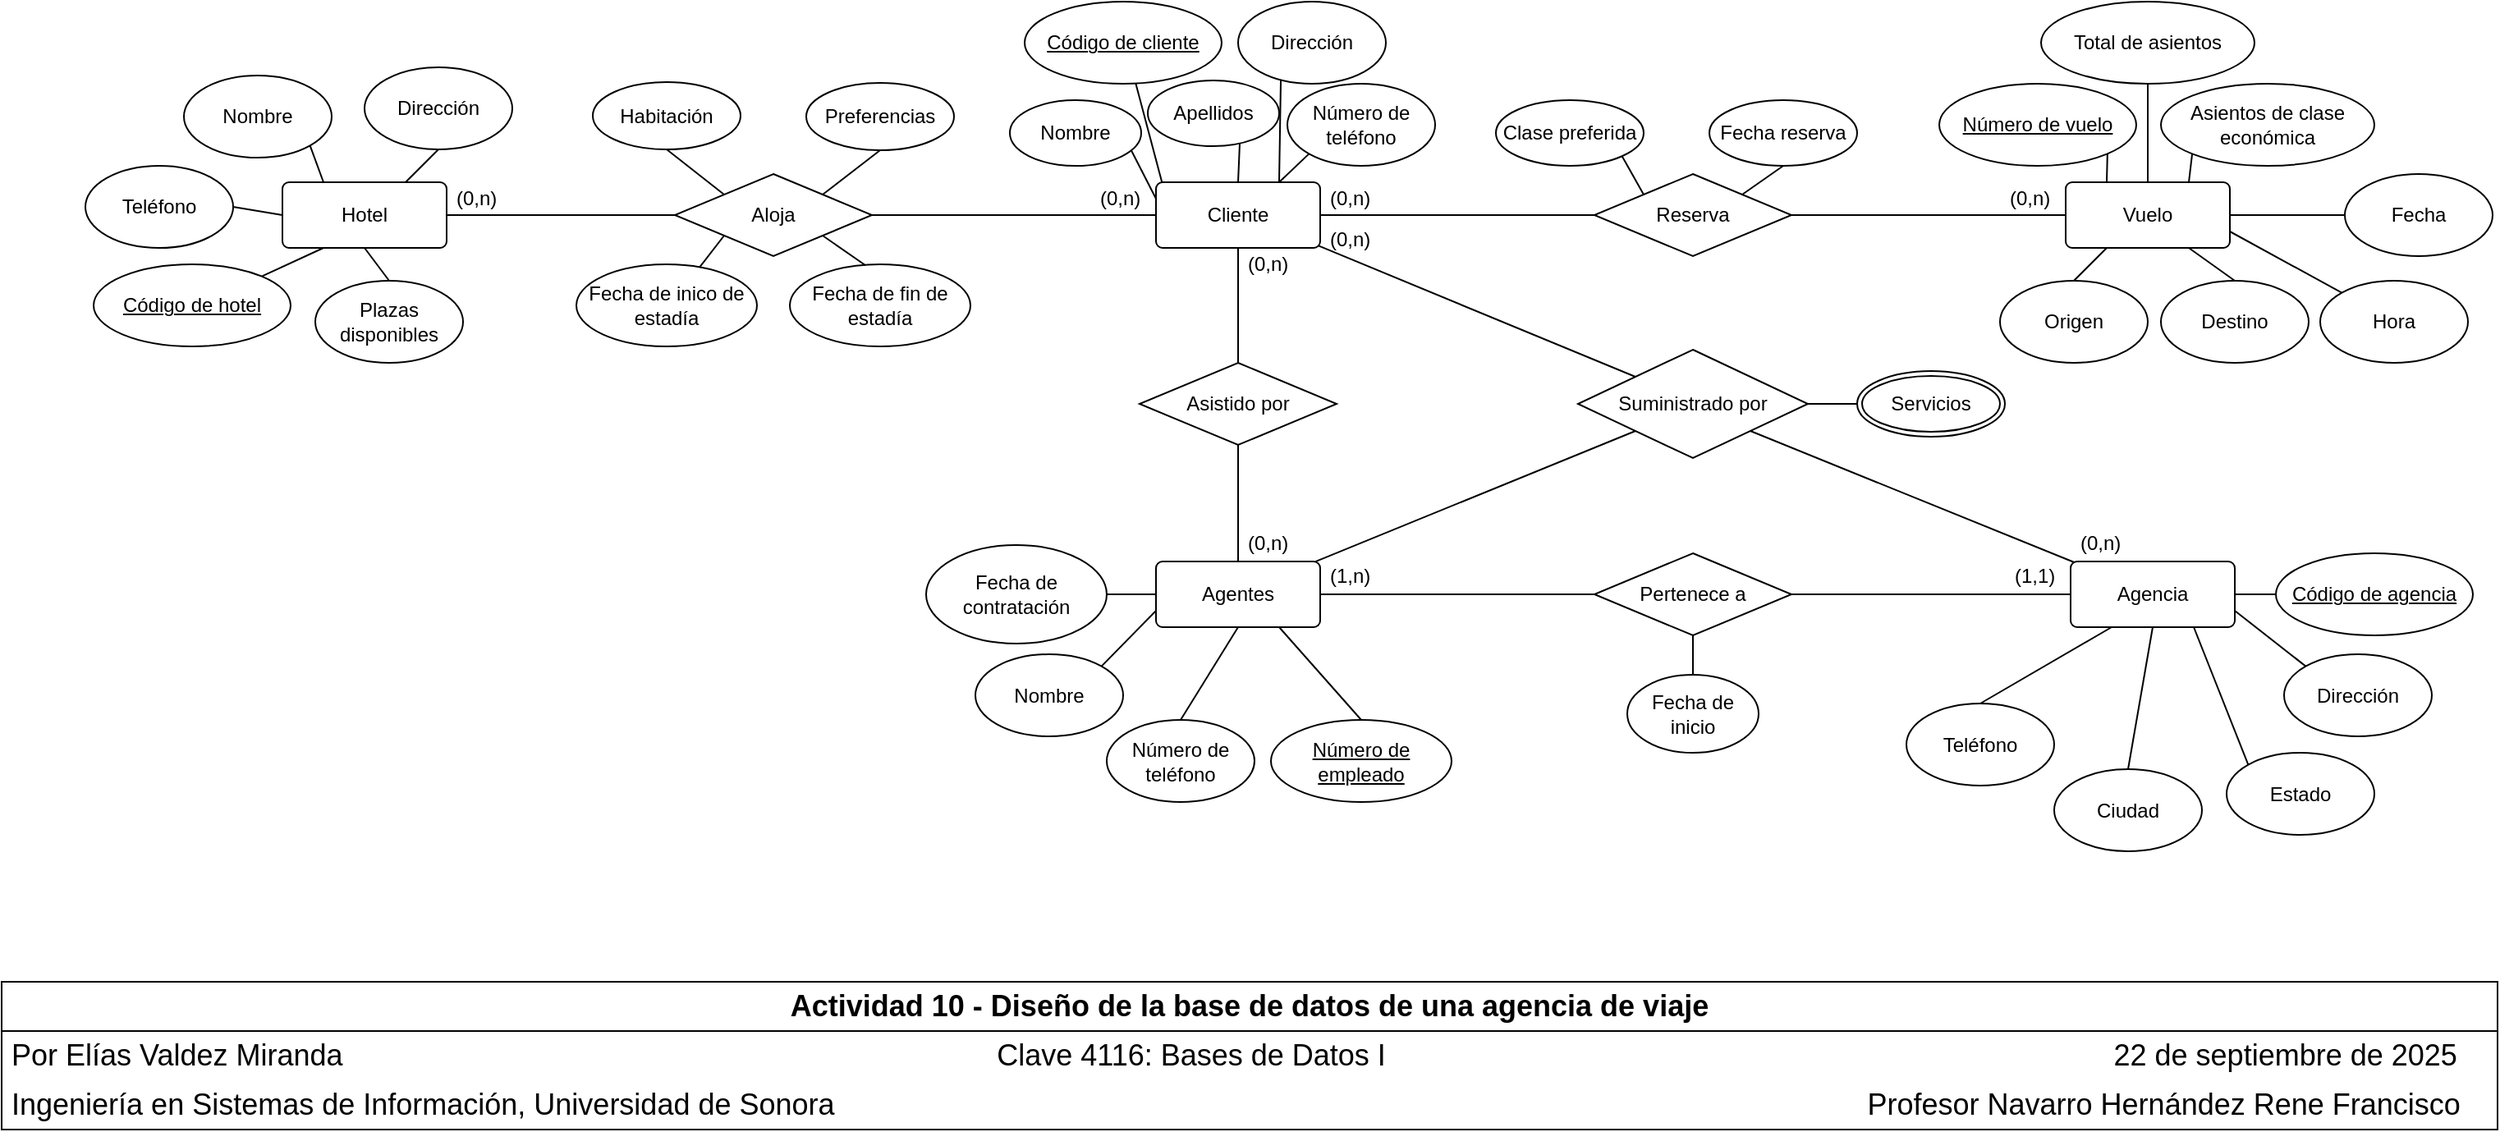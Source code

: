 <mxfile version="28.1.2">
  <diagram name="Página-1" id="q9wKB2y8I9tIrR55UYk9">
    <mxGraphModel dx="1737" dy="1283" grid="1" gridSize="10" guides="1" tooltips="1" connect="1" arrows="1" fold="1" page="1" pageScale="1" pageWidth="1520" pageHeight="827" math="0" shadow="0">
      <root>
        <mxCell id="0" />
        <mxCell id="1" parent="0" />
        <mxCell id="KSBKpyr5LSnVgIoycmXs-1" value="&lt;font style=&quot;font-size: 18px;&quot;&gt;&lt;b&gt;Actividad 10 - Diseño de la base de datos de una agencia de viaje&lt;/b&gt;&lt;/font&gt;" style="swimlane;fontStyle=0;childLayout=stackLayout;horizontal=1;startSize=30;horizontalStack=0;resizeParent=1;resizeParentMax=0;resizeLast=0;collapsible=1;marginBottom=0;whiteSpace=wrap;html=1;" parent="1" vertex="1">
          <mxGeometry y="737" width="1520" height="90" as="geometry" />
        </mxCell>
        <mxCell id="KSBKpyr5LSnVgIoycmXs-2" value="&lt;font style=&quot;font-size: 18px;&quot;&gt;Por Elías Valdez Miranda&lt;span style=&quot;white-space: pre;&quot;&gt;&#x9;&lt;/span&gt;&lt;span style=&quot;white-space: pre;&quot;&gt;&#x9;&lt;/span&gt;&lt;span style=&quot;white-space: pre;&quot;&gt;&#x9;&lt;/span&gt;&lt;span style=&quot;white-space: pre;&quot;&gt;&#x9;&lt;/span&gt;&lt;span style=&quot;white-space: pre;&quot;&gt;&#x9;&lt;/span&gt;&lt;span style=&quot;white-space: pre;&quot;&gt;&#x9;&lt;/span&gt;&lt;span style=&quot;white-space: pre;&quot;&gt;&#x9;&lt;/span&gt;&lt;span style=&quot;white-space: pre;&quot;&gt;&#x9;&lt;/span&gt;&lt;span style=&quot;white-space: pre;&quot;&gt;&#x9;&lt;/span&gt;&lt;span style=&quot;white-space: pre;&quot;&gt;&#x9;&lt;/span&gt;Clave 4116: Bases de Datos I&lt;span style=&quot;white-space: pre;&quot;&gt;&#x9;&lt;span style=&quot;white-space: pre;&quot;&gt;&#x9;&lt;/span&gt;&lt;span style=&quot;white-space: pre;&quot;&gt;&#x9;&lt;/span&gt;&lt;span style=&quot;white-space: pre;&quot;&gt;&#x9;&lt;/span&gt;&lt;span style=&quot;white-space: pre;&quot;&gt;&#x9;&lt;/span&gt;&lt;span style=&quot;white-space: pre;&quot;&gt;&#x9;&lt;/span&gt;&lt;span style=&quot;white-space: pre;&quot;&gt;&#x9;&lt;span style=&quot;white-space: pre;&quot;&gt;&#x9;&lt;span style=&quot;white-space: pre;&quot;&gt;&#x9;&lt;span style=&quot;white-space: pre;&quot;&gt;&#x9;&lt;span style=&quot;white-space: pre;&quot;&gt;&#x9;&lt;span style=&quot;white-space: pre;&quot;&gt;&#x9;&lt;/span&gt;&lt;/span&gt;&lt;/span&gt;&lt;/span&gt;&lt;/span&gt;&lt;/span&gt;&lt;/span&gt;&lt;span style=&quot;white-space: pre;&quot;&gt;2&lt;/span&gt;2&amp;nbsp;de septiembre de 2025&lt;/font&gt;" style="text;strokeColor=none;fillColor=none;align=left;verticalAlign=middle;spacingLeft=4;spacingRight=4;overflow=hidden;points=[[0,0.5],[1,0.5]];portConstraint=eastwest;rotatable=0;whiteSpace=wrap;html=1;" parent="KSBKpyr5LSnVgIoycmXs-1" vertex="1">
          <mxGeometry y="30" width="1520" height="30" as="geometry" />
        </mxCell>
        <mxCell id="KSBKpyr5LSnVgIoycmXs-3" value="&lt;font style=&quot;font-size: 18px;&quot;&gt;Ingeniería en Sistemas de Información, Universidad de Sonora&lt;span style=&quot;white-space: pre;&quot;&gt;&#x9;&lt;/span&gt;&lt;span style=&quot;white-space: pre;&quot;&gt;&#x9;&lt;/span&gt;&lt;span style=&quot;white-space: pre;&quot;&gt;&#x9;&lt;/span&gt;&lt;span style=&quot;white-space: pre;&quot;&gt;&#x9;&lt;/span&gt;&lt;span style=&quot;white-space: pre;&quot;&gt;&#x9;&lt;/span&gt;&lt;span style=&quot;white-space: pre;&quot;&gt;&#x9;&lt;/span&gt;&lt;span style=&quot;white-space: pre;&quot;&gt;&#x9;&lt;/span&gt;&lt;span style=&quot;white-space: pre;&quot;&gt;&#x9;&lt;/span&gt;&lt;span style=&quot;white-space: pre;&quot;&gt;&#x9;&lt;/span&gt;&lt;span style=&quot;white-space: pre;&quot;&gt;&#x9;&lt;/span&gt;&lt;span style=&quot;white-space: pre;&quot;&gt;&#x9;&lt;span style=&quot;white-space: pre;&quot;&gt;&#x9;&lt;/span&gt;&lt;span style=&quot;white-space: pre;&quot;&gt;&#x9;&lt;/span&gt;&lt;span style=&quot;white-space: pre;&quot;&gt;&#x9;&lt;span style=&quot;white-space: pre;&quot;&gt;&#x9;&lt;span style=&quot;white-space: pre;&quot;&gt;&#x9;&lt;/span&gt; &lt;/span&gt; &lt;/span&gt;&lt;/span&gt;Profesor Navarro Hernández Rene Francisco&lt;/font&gt;" style="text;strokeColor=none;fillColor=none;align=left;verticalAlign=middle;spacingLeft=4;spacingRight=4;overflow=hidden;points=[[0,0.5],[1,0.5]];portConstraint=eastwest;rotatable=0;whiteSpace=wrap;html=1;" parent="KSBKpyr5LSnVgIoycmXs-1" vertex="1">
          <mxGeometry y="60" width="1520" height="30" as="geometry" />
        </mxCell>
        <mxCell id="FS9AGndfqr0U76EZq8IF-3" value="Hotel" style="rounded=1;arcSize=10;whiteSpace=wrap;html=1;align=center;" parent="1" vertex="1">
          <mxGeometry x="171" y="250" width="100" height="40" as="geometry" />
        </mxCell>
        <mxCell id="FS9AGndfqr0U76EZq8IF-8" value="Código de hotel" style="ellipse;whiteSpace=wrap;html=1;align=center;fontStyle=4;" parent="1" vertex="1">
          <mxGeometry x="56" y="300" width="120" height="50" as="geometry" />
        </mxCell>
        <mxCell id="FS9AGndfqr0U76EZq8IF-29" value="Reserva" style="shape=rhombus;perimeter=rhombusPerimeter;whiteSpace=wrap;html=1;align=center;" parent="1" vertex="1">
          <mxGeometry x="970" y="245" width="120" height="50" as="geometry" />
        </mxCell>
        <mxCell id="ZdwJ0yHTc_Pz8evwpBD1-1" value="Nombre" style="ellipse;whiteSpace=wrap;html=1;align=center;" parent="1" vertex="1">
          <mxGeometry x="111" y="185" width="90" height="50" as="geometry" />
        </mxCell>
        <mxCell id="ZdwJ0yHTc_Pz8evwpBD1-2" value="Dirección" style="ellipse;whiteSpace=wrap;html=1;align=center;" parent="1" vertex="1">
          <mxGeometry x="221" y="180" width="90" height="50" as="geometry" />
        </mxCell>
        <mxCell id="ZdwJ0yHTc_Pz8evwpBD1-3" value="Teléfono" style="ellipse;whiteSpace=wrap;html=1;align=center;" parent="1" vertex="1">
          <mxGeometry x="51" y="240" width="90" height="50" as="geometry" />
        </mxCell>
        <mxCell id="ZdwJ0yHTc_Pz8evwpBD1-4" value="Plazas disponibles" style="ellipse;whiteSpace=wrap;html=1;align=center;" parent="1" vertex="1">
          <mxGeometry x="191" y="310" width="90" height="50" as="geometry" />
        </mxCell>
        <mxCell id="ZdwJ0yHTc_Pz8evwpBD1-5" value="Vuelo" style="rounded=1;arcSize=10;whiteSpace=wrap;html=1;align=center;" parent="1" vertex="1">
          <mxGeometry x="1257" y="250" width="100" height="40" as="geometry" />
        </mxCell>
        <mxCell id="ZdwJ0yHTc_Pz8evwpBD1-6" value="Número de vuelo" style="ellipse;whiteSpace=wrap;html=1;align=center;fontStyle=4;" parent="1" vertex="1">
          <mxGeometry x="1180" y="190" width="120" height="50" as="geometry" />
        </mxCell>
        <mxCell id="ZdwJ0yHTc_Pz8evwpBD1-8" value="Fecha" style="ellipse;whiteSpace=wrap;html=1;align=center;" parent="1" vertex="1">
          <mxGeometry x="1427" y="245" width="90" height="50" as="geometry" />
        </mxCell>
        <mxCell id="ZdwJ0yHTc_Pz8evwpBD1-9" value="Hora" style="ellipse;whiteSpace=wrap;html=1;align=center;" parent="1" vertex="1">
          <mxGeometry x="1412" y="310" width="90" height="50" as="geometry" />
        </mxCell>
        <mxCell id="ZdwJ0yHTc_Pz8evwpBD1-10" value="Origen" style="ellipse;whiteSpace=wrap;html=1;align=center;" parent="1" vertex="1">
          <mxGeometry x="1217" y="310" width="90" height="50" as="geometry" />
        </mxCell>
        <mxCell id="ZdwJ0yHTc_Pz8evwpBD1-11" value="Destino" style="ellipse;whiteSpace=wrap;html=1;align=center;" parent="1" vertex="1">
          <mxGeometry x="1315" y="310" width="90" height="50" as="geometry" />
        </mxCell>
        <mxCell id="ZdwJ0yHTc_Pz8evwpBD1-12" value="Total de asientos" style="ellipse;whiteSpace=wrap;html=1;align=center;" parent="1" vertex="1">
          <mxGeometry x="1242" y="140" width="130" height="50" as="geometry" />
        </mxCell>
        <mxCell id="ZdwJ0yHTc_Pz8evwpBD1-13" value="Asientos de clase económica" style="ellipse;whiteSpace=wrap;html=1;align=center;" parent="1" vertex="1">
          <mxGeometry x="1315" y="190" width="130" height="50" as="geometry" />
        </mxCell>
        <mxCell id="ZdwJ0yHTc_Pz8evwpBD1-14" value="Cliente" style="rounded=1;arcSize=10;whiteSpace=wrap;html=1;align=center;" parent="1" vertex="1">
          <mxGeometry x="703" y="250" width="100" height="40" as="geometry" />
        </mxCell>
        <mxCell id="ZdwJ0yHTc_Pz8evwpBD1-15" value="Código de cliente" style="ellipse;whiteSpace=wrap;html=1;align=center;fontStyle=4;" parent="1" vertex="1">
          <mxGeometry x="623" y="140" width="120" height="50" as="geometry" />
        </mxCell>
        <mxCell id="ZdwJ0yHTc_Pz8evwpBD1-16" value="Nombre" style="ellipse;whiteSpace=wrap;html=1;align=center;" parent="1" vertex="1">
          <mxGeometry x="614" y="200" width="80" height="40" as="geometry" />
        </mxCell>
        <mxCell id="ZdwJ0yHTc_Pz8evwpBD1-17" value="Apellidos" style="ellipse;whiteSpace=wrap;html=1;align=center;" parent="1" vertex="1">
          <mxGeometry x="698" y="188" width="80" height="40" as="geometry" />
        </mxCell>
        <mxCell id="ZdwJ0yHTc_Pz8evwpBD1-18" value="Dirección" style="ellipse;whiteSpace=wrap;html=1;align=center;" parent="1" vertex="1">
          <mxGeometry x="753" y="140" width="90" height="50" as="geometry" />
        </mxCell>
        <mxCell id="ZdwJ0yHTc_Pz8evwpBD1-19" value="Número de teléfono" style="ellipse;whiteSpace=wrap;html=1;align=center;" parent="1" vertex="1">
          <mxGeometry x="783" y="190" width="90" height="50" as="geometry" />
        </mxCell>
        <mxCell id="ZdwJ0yHTc_Pz8evwpBD1-20" value="Agencia" style="rounded=1;arcSize=10;whiteSpace=wrap;html=1;align=center;" parent="1" vertex="1">
          <mxGeometry x="1260" y="481" width="100" height="40" as="geometry" />
        </mxCell>
        <mxCell id="ZdwJ0yHTc_Pz8evwpBD1-21" value="Código de agencia" style="ellipse;whiteSpace=wrap;html=1;align=center;fontStyle=4;" parent="1" vertex="1">
          <mxGeometry x="1385" y="476" width="120" height="50" as="geometry" />
        </mxCell>
        <mxCell id="ZdwJ0yHTc_Pz8evwpBD1-22" value="Ciudad" style="ellipse;whiteSpace=wrap;html=1;align=center;" parent="1" vertex="1">
          <mxGeometry x="1250" y="607.5" width="90" height="50" as="geometry" />
        </mxCell>
        <mxCell id="ZdwJ0yHTc_Pz8evwpBD1-23" value="Dirección" style="ellipse;whiteSpace=wrap;html=1;align=center;" parent="1" vertex="1">
          <mxGeometry x="1390" y="537.5" width="90" height="50" as="geometry" />
        </mxCell>
        <mxCell id="ZdwJ0yHTc_Pz8evwpBD1-24" value="Estado" style="ellipse;whiteSpace=wrap;html=1;align=center;" parent="1" vertex="1">
          <mxGeometry x="1355" y="597.5" width="90" height="50" as="geometry" />
        </mxCell>
        <mxCell id="ZdwJ0yHTc_Pz8evwpBD1-25" value="Teléfono" style="ellipse;whiteSpace=wrap;html=1;align=center;" parent="1" vertex="1">
          <mxGeometry x="1160" y="567.5" width="90" height="50" as="geometry" />
        </mxCell>
        <mxCell id="ZdwJ0yHTc_Pz8evwpBD1-26" value="Agentes" style="rounded=1;arcSize=10;whiteSpace=wrap;html=1;align=center;" parent="1" vertex="1">
          <mxGeometry x="703" y="481" width="100" height="40" as="geometry" />
        </mxCell>
        <mxCell id="ZdwJ0yHTc_Pz8evwpBD1-27" value="Número de empleado" style="ellipse;whiteSpace=wrap;html=1;align=center;fontStyle=4;" parent="1" vertex="1">
          <mxGeometry x="773" y="577.5" width="110" height="50" as="geometry" />
        </mxCell>
        <mxCell id="ZdwJ0yHTc_Pz8evwpBD1-28" value="Nombre" style="ellipse;whiteSpace=wrap;html=1;align=center;" parent="1" vertex="1">
          <mxGeometry x="593" y="537.5" width="90" height="50" as="geometry" />
        </mxCell>
        <mxCell id="ZdwJ0yHTc_Pz8evwpBD1-29" value="Fecha de contratación" style="ellipse;whiteSpace=wrap;html=1;align=center;" parent="1" vertex="1">
          <mxGeometry x="563" y="471" width="110" height="60" as="geometry" />
        </mxCell>
        <mxCell id="ZdwJ0yHTc_Pz8evwpBD1-31" value="Número de teléfono" style="ellipse;whiteSpace=wrap;html=1;align=center;" parent="1" vertex="1">
          <mxGeometry x="673" y="577.5" width="90" height="50" as="geometry" />
        </mxCell>
        <mxCell id="ZdwJ0yHTc_Pz8evwpBD1-34" value="Clase preferida" style="ellipse;whiteSpace=wrap;html=1;align=center;" parent="1" vertex="1">
          <mxGeometry x="910" y="200" width="90" height="40" as="geometry" />
        </mxCell>
        <mxCell id="ZdwJ0yHTc_Pz8evwpBD1-35" style="edgeStyle=orthogonalEdgeStyle;rounded=0;orthogonalLoop=1;jettySize=auto;html=1;exitX=0.5;exitY=1;exitDx=0;exitDy=0;" parent="1" edge="1">
          <mxGeometry relative="1" as="geometry">
            <mxPoint x="985" y="235" as="sourcePoint" />
            <mxPoint x="985" y="235" as="targetPoint" />
          </mxGeometry>
        </mxCell>
        <mxCell id="ZdwJ0yHTc_Pz8evwpBD1-36" value="Aloja" style="shape=rhombus;perimeter=rhombusPerimeter;whiteSpace=wrap;html=1;align=center;" parent="1" vertex="1">
          <mxGeometry x="410" y="245" width="120" height="50" as="geometry" />
        </mxCell>
        <mxCell id="ZdwJ0yHTc_Pz8evwpBD1-37" value="Asistido por" style="shape=rhombus;perimeter=rhombusPerimeter;whiteSpace=wrap;html=1;align=center;" parent="1" vertex="1">
          <mxGeometry x="693" y="360" width="120" height="50" as="geometry" />
        </mxCell>
        <mxCell id="ZdwJ0yHTc_Pz8evwpBD1-38" value="Pertenece a" style="shape=rhombus;perimeter=rhombusPerimeter;whiteSpace=wrap;html=1;align=center;" parent="1" vertex="1">
          <mxGeometry x="970" y="476" width="120" height="50" as="geometry" />
        </mxCell>
        <mxCell id="ZdwJ0yHTc_Pz8evwpBD1-40" value="" style="endArrow=none;html=1;rounded=0;exitX=1;exitY=0.5;exitDx=0;exitDy=0;entryX=0;entryY=0.5;entryDx=0;entryDy=0;" parent="1" source="FS9AGndfqr0U76EZq8IF-3" target="ZdwJ0yHTc_Pz8evwpBD1-36" edge="1">
          <mxGeometry width="50" height="50" relative="1" as="geometry">
            <mxPoint x="640" y="430" as="sourcePoint" />
            <mxPoint x="690" y="380" as="targetPoint" />
          </mxGeometry>
        </mxCell>
        <mxCell id="ZdwJ0yHTc_Pz8evwpBD1-43" value="" style="endArrow=none;html=1;rounded=0;entryX=1;entryY=0.5;entryDx=0;entryDy=0;exitX=0;exitY=0.5;exitDx=0;exitDy=0;" parent="1" source="ZdwJ0yHTc_Pz8evwpBD1-14" target="ZdwJ0yHTc_Pz8evwpBD1-36" edge="1">
          <mxGeometry width="50" height="50" relative="1" as="geometry">
            <mxPoint x="593" y="390" as="sourcePoint" />
            <mxPoint x="603" y="270" as="targetPoint" />
          </mxGeometry>
        </mxCell>
        <mxCell id="ZdwJ0yHTc_Pz8evwpBD1-44" value="" style="endArrow=none;html=1;rounded=0;entryX=0.5;entryY=1;entryDx=0;entryDy=0;exitX=0.5;exitY=0;exitDx=0;exitDy=0;" parent="1" source="ZdwJ0yHTc_Pz8evwpBD1-37" target="ZdwJ0yHTc_Pz8evwpBD1-14" edge="1">
          <mxGeometry width="50" height="50" relative="1" as="geometry">
            <mxPoint x="593" y="390" as="sourcePoint" />
            <mxPoint x="643" y="340" as="targetPoint" />
          </mxGeometry>
        </mxCell>
        <mxCell id="ZdwJ0yHTc_Pz8evwpBD1-45" value="" style="endArrow=none;html=1;rounded=0;entryX=0.5;entryY=1;entryDx=0;entryDy=0;exitX=0.5;exitY=0;exitDx=0;exitDy=0;" parent="1" source="ZdwJ0yHTc_Pz8evwpBD1-26" target="ZdwJ0yHTc_Pz8evwpBD1-37" edge="1">
          <mxGeometry width="50" height="50" relative="1" as="geometry">
            <mxPoint x="593" y="390" as="sourcePoint" />
            <mxPoint x="643" y="340" as="targetPoint" />
          </mxGeometry>
        </mxCell>
        <mxCell id="ZdwJ0yHTc_Pz8evwpBD1-46" value="" style="endArrow=none;html=1;rounded=0;exitX=1;exitY=0.5;exitDx=0;exitDy=0;entryX=0;entryY=0.5;entryDx=0;entryDy=0;" parent="1" source="ZdwJ0yHTc_Pz8evwpBD1-14" target="FS9AGndfqr0U76EZq8IF-29" edge="1">
          <mxGeometry width="50" height="50" relative="1" as="geometry">
            <mxPoint x="1083" y="450" as="sourcePoint" />
            <mxPoint x="923" y="270" as="targetPoint" />
          </mxGeometry>
        </mxCell>
        <mxCell id="ZdwJ0yHTc_Pz8evwpBD1-47" value="" style="endArrow=none;html=1;rounded=0;exitX=1;exitY=0.5;exitDx=0;exitDy=0;entryX=0;entryY=0.5;entryDx=0;entryDy=0;" parent="1" source="FS9AGndfqr0U76EZq8IF-29" target="ZdwJ0yHTc_Pz8evwpBD1-5" edge="1">
          <mxGeometry width="50" height="50" relative="1" as="geometry">
            <mxPoint x="1130" y="450" as="sourcePoint" />
            <mxPoint x="1180" y="400" as="targetPoint" />
          </mxGeometry>
        </mxCell>
        <mxCell id="ZdwJ0yHTc_Pz8evwpBD1-48" value="" style="endArrow=none;html=1;rounded=0;exitX=1;exitY=0.5;exitDx=0;exitDy=0;entryX=0;entryY=0.5;entryDx=0;entryDy=0;" parent="1" source="ZdwJ0yHTc_Pz8evwpBD1-38" target="ZdwJ0yHTc_Pz8evwpBD1-20" edge="1">
          <mxGeometry width="50" height="50" relative="1" as="geometry">
            <mxPoint x="1140" y="417.5" as="sourcePoint" />
            <mxPoint x="1190" y="367.5" as="targetPoint" />
          </mxGeometry>
        </mxCell>
        <mxCell id="ZdwJ0yHTc_Pz8evwpBD1-49" value="" style="endArrow=none;html=1;rounded=0;exitX=1;exitY=0.5;exitDx=0;exitDy=0;entryX=0;entryY=0.5;entryDx=0;entryDy=0;" parent="1" source="ZdwJ0yHTc_Pz8evwpBD1-26" target="ZdwJ0yHTc_Pz8evwpBD1-38" edge="1">
          <mxGeometry width="50" height="50" relative="1" as="geometry">
            <mxPoint x="1083" y="417.5" as="sourcePoint" />
            <mxPoint x="913" y="501" as="targetPoint" />
          </mxGeometry>
        </mxCell>
        <mxCell id="ptp1hikgjiv89V3cJquC-1" value="(1,1)" style="text;strokeColor=none;fillColor=none;align=left;verticalAlign=middle;spacingLeft=4;spacingRight=4;overflow=hidden;points=[[0,0.5],[1,0.5]];portConstraint=eastwest;rotatable=0;whiteSpace=wrap;html=1;" parent="1" vertex="1">
          <mxGeometry x="1220" y="480" width="40" height="20" as="geometry" />
        </mxCell>
        <mxCell id="ptp1hikgjiv89V3cJquC-2" value="(1,n)" style="text;strokeColor=none;fillColor=none;align=left;verticalAlign=middle;spacingLeft=4;spacingRight=4;overflow=hidden;points=[[0,0.5],[1,0.5]];portConstraint=eastwest;rotatable=0;whiteSpace=wrap;html=1;" parent="1" vertex="1">
          <mxGeometry x="803" y="480" width="40" height="20" as="geometry" />
        </mxCell>
        <mxCell id="ptp1hikgjiv89V3cJquC-5" value="(0,n)" style="text;strokeColor=none;fillColor=none;align=left;verticalAlign=middle;spacingLeft=4;spacingRight=4;overflow=hidden;points=[[0,0.5],[1,0.5]];portConstraint=eastwest;rotatable=0;whiteSpace=wrap;html=1;" parent="1" vertex="1">
          <mxGeometry x="271" y="250" width="40" height="20" as="geometry" />
        </mxCell>
        <mxCell id="ptp1hikgjiv89V3cJquC-7" value="(0,n)" style="text;strokeColor=none;fillColor=none;align=left;verticalAlign=middle;spacingLeft=4;spacingRight=4;overflow=hidden;points=[[0,0.5],[1,0.5]];portConstraint=eastwest;rotatable=0;whiteSpace=wrap;html=1;" parent="1" vertex="1">
          <mxGeometry x="663" y="250" width="40" height="20" as="geometry" />
        </mxCell>
        <mxCell id="ptp1hikgjiv89V3cJquC-8" value="(0,n)" style="text;strokeColor=none;fillColor=none;align=left;verticalAlign=middle;spacingLeft=4;spacingRight=4;overflow=hidden;points=[[0,0.5],[1,0.5]];portConstraint=eastwest;rotatable=0;whiteSpace=wrap;html=1;" parent="1" vertex="1">
          <mxGeometry x="803" y="250" width="40" height="20" as="geometry" />
        </mxCell>
        <mxCell id="ptp1hikgjiv89V3cJquC-9" value="(0,n)" style="text;strokeColor=none;fillColor=none;align=left;verticalAlign=middle;spacingLeft=4;spacingRight=4;overflow=hidden;points=[[0,0.5],[1,0.5]];portConstraint=eastwest;rotatable=0;whiteSpace=wrap;html=1;" parent="1" vertex="1">
          <mxGeometry x="1217" y="250" width="40" height="20" as="geometry" />
        </mxCell>
        <mxCell id="ptp1hikgjiv89V3cJquC-12" value="" style="endArrow=none;html=1;rounded=0;entryX=1;entryY=0.5;entryDx=0;entryDy=0;exitX=0;exitY=0.5;exitDx=0;exitDy=0;" parent="1" source="ZdwJ0yHTc_Pz8evwpBD1-21" target="ZdwJ0yHTc_Pz8evwpBD1-20" edge="1">
          <mxGeometry width="50" height="50" relative="1" as="geometry">
            <mxPoint x="1300" y="567.5" as="sourcePoint" />
            <mxPoint x="1350" y="517.5" as="targetPoint" />
          </mxGeometry>
        </mxCell>
        <mxCell id="ptp1hikgjiv89V3cJquC-14" value="" style="endArrow=none;html=1;rounded=0;entryX=1;entryY=0.75;entryDx=0;entryDy=0;exitX=0;exitY=0;exitDx=0;exitDy=0;" parent="1" source="ZdwJ0yHTc_Pz8evwpBD1-23" target="ZdwJ0yHTc_Pz8evwpBD1-20" edge="1">
          <mxGeometry width="50" height="50" relative="1" as="geometry">
            <mxPoint x="1305" y="587.5" as="sourcePoint" />
            <mxPoint x="1355" y="537.5" as="targetPoint" />
          </mxGeometry>
        </mxCell>
        <mxCell id="ptp1hikgjiv89V3cJquC-15" value="" style="endArrow=none;html=1;rounded=0;exitX=0;exitY=0;exitDx=0;exitDy=0;entryX=0.75;entryY=1;entryDx=0;entryDy=0;" parent="1" source="ZdwJ0yHTc_Pz8evwpBD1-24" target="ZdwJ0yHTc_Pz8evwpBD1-20" edge="1">
          <mxGeometry width="50" height="50" relative="1" as="geometry">
            <mxPoint x="1340" y="597.5" as="sourcePoint" />
            <mxPoint x="1390" y="547.5" as="targetPoint" />
          </mxGeometry>
        </mxCell>
        <mxCell id="ptp1hikgjiv89V3cJquC-16" value="" style="endArrow=none;html=1;rounded=0;exitX=0.5;exitY=0;exitDx=0;exitDy=0;entryX=0.5;entryY=1;entryDx=0;entryDy=0;" parent="1" source="ZdwJ0yHTc_Pz8evwpBD1-22" target="ZdwJ0yHTc_Pz8evwpBD1-20" edge="1">
          <mxGeometry width="50" height="50" relative="1" as="geometry">
            <mxPoint x="1250" y="587.5" as="sourcePoint" />
            <mxPoint x="1300" y="537.5" as="targetPoint" />
          </mxGeometry>
        </mxCell>
        <mxCell id="ptp1hikgjiv89V3cJquC-17" value="" style="endArrow=none;html=1;rounded=0;exitX=0.5;exitY=0;exitDx=0;exitDy=0;entryX=0.25;entryY=1;entryDx=0;entryDy=0;" parent="1" source="ZdwJ0yHTc_Pz8evwpBD1-25" target="ZdwJ0yHTc_Pz8evwpBD1-20" edge="1">
          <mxGeometry width="50" height="50" relative="1" as="geometry">
            <mxPoint x="1200" y="587.5" as="sourcePoint" />
            <mxPoint x="1250" y="537.5" as="targetPoint" />
          </mxGeometry>
        </mxCell>
        <mxCell id="ptp1hikgjiv89V3cJquC-18" value="" style="endArrow=none;html=1;rounded=0;exitX=1;exitY=0.5;exitDx=0;exitDy=0;entryX=0;entryY=0.5;entryDx=0;entryDy=0;" parent="1" source="ZdwJ0yHTc_Pz8evwpBD1-29" target="ZdwJ0yHTc_Pz8evwpBD1-26" edge="1">
          <mxGeometry width="50" height="50" relative="1" as="geometry">
            <mxPoint x="713" y="557.5" as="sourcePoint" />
            <mxPoint x="763" y="507.5" as="targetPoint" />
          </mxGeometry>
        </mxCell>
        <mxCell id="ptp1hikgjiv89V3cJquC-19" value="" style="endArrow=none;html=1;rounded=0;exitX=1;exitY=0;exitDx=0;exitDy=0;entryX=0;entryY=0.75;entryDx=0;entryDy=0;" parent="1" source="ZdwJ0yHTc_Pz8evwpBD1-28" target="ZdwJ0yHTc_Pz8evwpBD1-26" edge="1">
          <mxGeometry width="50" height="50" relative="1" as="geometry">
            <mxPoint x="683" y="577.5" as="sourcePoint" />
            <mxPoint x="733" y="527.5" as="targetPoint" />
          </mxGeometry>
        </mxCell>
        <mxCell id="ptp1hikgjiv89V3cJquC-20" value="" style="endArrow=none;html=1;rounded=0;exitX=0.5;exitY=0;exitDx=0;exitDy=0;entryX=0.5;entryY=1;entryDx=0;entryDy=0;" parent="1" source="ZdwJ0yHTc_Pz8evwpBD1-31" target="ZdwJ0yHTc_Pz8evwpBD1-26" edge="1">
          <mxGeometry width="50" height="50" relative="1" as="geometry">
            <mxPoint x="713" y="577.5" as="sourcePoint" />
            <mxPoint x="763" y="527.5" as="targetPoint" />
          </mxGeometry>
        </mxCell>
        <mxCell id="ptp1hikgjiv89V3cJquC-21" value="" style="endArrow=none;html=1;rounded=0;exitX=0.5;exitY=0;exitDx=0;exitDy=0;entryX=0.75;entryY=1;entryDx=0;entryDy=0;" parent="1" source="ZdwJ0yHTc_Pz8evwpBD1-27" target="ZdwJ0yHTc_Pz8evwpBD1-26" edge="1">
          <mxGeometry width="50" height="50" relative="1" as="geometry">
            <mxPoint x="713" y="577.5" as="sourcePoint" />
            <mxPoint x="763" y="527.5" as="targetPoint" />
          </mxGeometry>
        </mxCell>
        <mxCell id="ptp1hikgjiv89V3cJquC-22" value="Fecha reserva" style="ellipse;whiteSpace=wrap;html=1;align=center;" parent="1" vertex="1">
          <mxGeometry x="1040" y="200" width="90" height="40" as="geometry" />
        </mxCell>
        <mxCell id="ptp1hikgjiv89V3cJquC-23" value="" style="endArrow=none;html=1;rounded=0;entryX=0;entryY=0;entryDx=0;entryDy=0;exitX=1;exitY=1;exitDx=0;exitDy=0;" parent="1" source="ZdwJ0yHTc_Pz8evwpBD1-34" target="FS9AGndfqr0U76EZq8IF-29" edge="1">
          <mxGeometry width="50" height="50" relative="1" as="geometry">
            <mxPoint x="985" y="235" as="sourcePoint" />
            <mxPoint x="1070" y="220" as="targetPoint" />
          </mxGeometry>
        </mxCell>
        <mxCell id="ptp1hikgjiv89V3cJquC-24" value="" style="endArrow=none;html=1;rounded=0;entryX=0.5;entryY=1;entryDx=0;entryDy=0;exitX=1;exitY=0;exitDx=0;exitDy=0;" parent="1" source="FS9AGndfqr0U76EZq8IF-29" target="ptp1hikgjiv89V3cJquC-22" edge="1">
          <mxGeometry width="50" height="50" relative="1" as="geometry">
            <mxPoint x="1020" y="270" as="sourcePoint" />
            <mxPoint x="1070" y="220" as="targetPoint" />
          </mxGeometry>
        </mxCell>
        <mxCell id="ptp1hikgjiv89V3cJquC-26" value="" style="endArrow=none;html=1;rounded=0;exitX=1;exitY=1;exitDx=0;exitDy=0;entryX=0.25;entryY=0;entryDx=0;entryDy=0;" parent="1" source="ZdwJ0yHTc_Pz8evwpBD1-6" target="ZdwJ0yHTc_Pz8evwpBD1-5" edge="1">
          <mxGeometry width="50" height="50" relative="1" as="geometry">
            <mxPoint x="1357" y="360" as="sourcePoint" />
            <mxPoint x="1407" y="310" as="targetPoint" />
          </mxGeometry>
        </mxCell>
        <mxCell id="ptp1hikgjiv89V3cJquC-27" value="" style="endArrow=none;html=1;rounded=0;entryX=0.5;entryY=1;entryDx=0;entryDy=0;exitX=0.5;exitY=0;exitDx=0;exitDy=0;" parent="1" source="ZdwJ0yHTc_Pz8evwpBD1-5" target="ZdwJ0yHTc_Pz8evwpBD1-12" edge="1">
          <mxGeometry width="50" height="50" relative="1" as="geometry">
            <mxPoint x="1357" y="360" as="sourcePoint" />
            <mxPoint x="1407" y="310" as="targetPoint" />
          </mxGeometry>
        </mxCell>
        <mxCell id="ptp1hikgjiv89V3cJquC-28" value="" style="endArrow=none;html=1;rounded=0;exitX=0.75;exitY=0;exitDx=0;exitDy=0;entryX=0;entryY=1;entryDx=0;entryDy=0;" parent="1" source="ZdwJ0yHTc_Pz8evwpBD1-5" target="ZdwJ0yHTc_Pz8evwpBD1-13" edge="1">
          <mxGeometry width="50" height="50" relative="1" as="geometry">
            <mxPoint x="1357" y="360" as="sourcePoint" />
            <mxPoint x="1407" y="310" as="targetPoint" />
          </mxGeometry>
        </mxCell>
        <mxCell id="ptp1hikgjiv89V3cJquC-29" value="" style="endArrow=none;html=1;rounded=0;entryX=0;entryY=0.5;entryDx=0;entryDy=0;exitX=1;exitY=0.5;exitDx=0;exitDy=0;" parent="1" source="ZdwJ0yHTc_Pz8evwpBD1-5" target="ZdwJ0yHTc_Pz8evwpBD1-8" edge="1">
          <mxGeometry width="50" height="50" relative="1" as="geometry">
            <mxPoint x="1327" y="300" as="sourcePoint" />
            <mxPoint x="1377" y="250" as="targetPoint" />
          </mxGeometry>
        </mxCell>
        <mxCell id="ptp1hikgjiv89V3cJquC-30" value="" style="endArrow=none;html=1;rounded=0;entryX=0;entryY=0;entryDx=0;entryDy=0;exitX=1;exitY=0.75;exitDx=0;exitDy=0;" parent="1" source="ZdwJ0yHTc_Pz8evwpBD1-5" target="ZdwJ0yHTc_Pz8evwpBD1-9" edge="1">
          <mxGeometry width="50" height="50" relative="1" as="geometry">
            <mxPoint x="1327" y="300" as="sourcePoint" />
            <mxPoint x="1377" y="250" as="targetPoint" />
          </mxGeometry>
        </mxCell>
        <mxCell id="ptp1hikgjiv89V3cJquC-31" value="" style="endArrow=none;html=1;rounded=0;exitX=0.5;exitY=0;exitDx=0;exitDy=0;entryX=0.75;entryY=1;entryDx=0;entryDy=0;" parent="1" source="ZdwJ0yHTc_Pz8evwpBD1-11" target="ZdwJ0yHTc_Pz8evwpBD1-5" edge="1">
          <mxGeometry width="50" height="50" relative="1" as="geometry">
            <mxPoint x="1327" y="300" as="sourcePoint" />
            <mxPoint x="1377" y="250" as="targetPoint" />
          </mxGeometry>
        </mxCell>
        <mxCell id="ptp1hikgjiv89V3cJquC-32" value="" style="endArrow=none;html=1;rounded=0;exitX=0.5;exitY=0;exitDx=0;exitDy=0;entryX=0.25;entryY=1;entryDx=0;entryDy=0;" parent="1" source="ZdwJ0yHTc_Pz8evwpBD1-10" target="ZdwJ0yHTc_Pz8evwpBD1-5" edge="1">
          <mxGeometry width="50" height="50" relative="1" as="geometry">
            <mxPoint x="1327" y="300" as="sourcePoint" />
            <mxPoint x="1377" y="250" as="targetPoint" />
          </mxGeometry>
        </mxCell>
        <mxCell id="ptp1hikgjiv89V3cJquC-33" value="(0,n)" style="text;strokeColor=none;fillColor=none;align=left;verticalAlign=middle;spacingLeft=4;spacingRight=4;overflow=hidden;points=[[0,0.5],[1,0.5]];portConstraint=eastwest;rotatable=0;whiteSpace=wrap;html=1;" parent="1" vertex="1">
          <mxGeometry x="753" y="460" width="40" height="20" as="geometry" />
        </mxCell>
        <mxCell id="ptp1hikgjiv89V3cJquC-34" value="(0,n)" style="text;strokeColor=none;fillColor=none;align=left;verticalAlign=middle;spacingLeft=4;spacingRight=4;overflow=hidden;points=[[0,0.5],[1,0.5]];portConstraint=eastwest;rotatable=0;whiteSpace=wrap;html=1;" parent="1" vertex="1">
          <mxGeometry x="753" y="290" width="40" height="20" as="geometry" />
        </mxCell>
        <mxCell id="ptp1hikgjiv89V3cJquC-35" value="" style="endArrow=none;html=1;rounded=0;entryX=0.75;entryY=0;entryDx=0;entryDy=0;exitX=0;exitY=1;exitDx=0;exitDy=0;" parent="1" source="ZdwJ0yHTc_Pz8evwpBD1-19" target="ZdwJ0yHTc_Pz8evwpBD1-14" edge="1">
          <mxGeometry width="50" height="50" relative="1" as="geometry">
            <mxPoint x="773" y="300" as="sourcePoint" />
            <mxPoint x="823" y="250" as="targetPoint" />
          </mxGeometry>
        </mxCell>
        <mxCell id="ptp1hikgjiv89V3cJquC-36" value="" style="endArrow=none;html=1;rounded=0;exitX=0.75;exitY=0;exitDx=0;exitDy=0;entryX=0.289;entryY=0.955;entryDx=0;entryDy=0;entryPerimeter=0;" parent="1" source="ZdwJ0yHTc_Pz8evwpBD1-14" target="ZdwJ0yHTc_Pz8evwpBD1-18" edge="1">
          <mxGeometry width="50" height="50" relative="1" as="geometry">
            <mxPoint x="773" y="300" as="sourcePoint" />
            <mxPoint x="823" y="250" as="targetPoint" />
          </mxGeometry>
        </mxCell>
        <mxCell id="ptp1hikgjiv89V3cJquC-37" value="" style="endArrow=none;html=1;rounded=0;exitX=0.5;exitY=0;exitDx=0;exitDy=0;entryX=0.7;entryY=0.96;entryDx=0;entryDy=0;entryPerimeter=0;" parent="1" source="ZdwJ0yHTc_Pz8evwpBD1-14" target="ZdwJ0yHTc_Pz8evwpBD1-17" edge="1">
          <mxGeometry width="50" height="50" relative="1" as="geometry">
            <mxPoint x="723" y="260" as="sourcePoint" />
            <mxPoint x="773" y="210" as="targetPoint" />
          </mxGeometry>
        </mxCell>
        <mxCell id="ptp1hikgjiv89V3cJquC-38" value="" style="endArrow=none;html=1;rounded=0;entryX=0.564;entryY=0.997;entryDx=0;entryDy=0;entryPerimeter=0;exitX=0.037;exitY=0.007;exitDx=0;exitDy=0;exitPerimeter=0;" parent="1" source="ZdwJ0yHTc_Pz8evwpBD1-14" target="ZdwJ0yHTc_Pz8evwpBD1-15" edge="1">
          <mxGeometry width="50" height="50" relative="1" as="geometry">
            <mxPoint x="683" y="240" as="sourcePoint" />
            <mxPoint x="733" y="190" as="targetPoint" />
          </mxGeometry>
        </mxCell>
        <mxCell id="ptp1hikgjiv89V3cJquC-39" value="" style="endArrow=none;html=1;rounded=0;exitX=0;exitY=0.25;exitDx=0;exitDy=0;entryX=0.927;entryY=0.775;entryDx=0;entryDy=0;entryPerimeter=0;" parent="1" source="ZdwJ0yHTc_Pz8evwpBD1-14" target="ZdwJ0yHTc_Pz8evwpBD1-16" edge="1">
          <mxGeometry width="50" height="50" relative="1" as="geometry">
            <mxPoint x="683" y="240" as="sourcePoint" />
            <mxPoint x="733" y="190" as="targetPoint" />
          </mxGeometry>
        </mxCell>
        <mxCell id="ptp1hikgjiv89V3cJquC-40" value="Fecha de inicio" style="ellipse;whiteSpace=wrap;html=1;align=center;" parent="1" vertex="1">
          <mxGeometry x="990" y="550" width="80" height="47.5" as="geometry" />
        </mxCell>
        <mxCell id="ptp1hikgjiv89V3cJquC-41" value="" style="endArrow=none;html=1;rounded=0;exitX=0.5;exitY=0;exitDx=0;exitDy=0;entryX=0.5;entryY=1;entryDx=0;entryDy=0;" parent="1" source="ptp1hikgjiv89V3cJquC-40" target="ZdwJ0yHTc_Pz8evwpBD1-38" edge="1">
          <mxGeometry width="50" height="50" relative="1" as="geometry">
            <mxPoint x="990" y="397.5" as="sourcePoint" />
            <mxPoint x="1010" y="527.5" as="targetPoint" />
          </mxGeometry>
        </mxCell>
        <mxCell id="ptp1hikgjiv89V3cJquC-42" value="Fecha de inico de estadía" style="ellipse;whiteSpace=wrap;html=1;align=center;" parent="1" vertex="1">
          <mxGeometry x="350" y="300" width="110" height="50" as="geometry" />
        </mxCell>
        <mxCell id="ptp1hikgjiv89V3cJquC-43" value="Fecha de fin de estadía" style="ellipse;whiteSpace=wrap;html=1;align=center;" parent="1" vertex="1">
          <mxGeometry x="480" y="300" width="110" height="50" as="geometry" />
        </mxCell>
        <mxCell id="ptp1hikgjiv89V3cJquC-44" value="Habitación" style="ellipse;whiteSpace=wrap;html=1;align=center;" parent="1" vertex="1">
          <mxGeometry x="360" y="189" width="90" height="41" as="geometry" />
        </mxCell>
        <mxCell id="ptp1hikgjiv89V3cJquC-45" value="" style="endArrow=none;html=1;rounded=0;exitX=0;exitY=1;exitDx=0;exitDy=0;entryX=0.684;entryY=0.032;entryDx=0;entryDy=0;entryPerimeter=0;" parent="1" source="ZdwJ0yHTc_Pz8evwpBD1-36" target="ptp1hikgjiv89V3cJquC-42" edge="1">
          <mxGeometry width="50" height="50" relative="1" as="geometry">
            <mxPoint x="390" y="350" as="sourcePoint" />
            <mxPoint x="440" y="300" as="targetPoint" />
          </mxGeometry>
        </mxCell>
        <mxCell id="ptp1hikgjiv89V3cJquC-46" value="" style="endArrow=none;html=1;rounded=0;entryX=1;entryY=1;entryDx=0;entryDy=0;exitX=0.419;exitY=0.012;exitDx=0;exitDy=0;exitPerimeter=0;" parent="1" source="ptp1hikgjiv89V3cJquC-43" target="ZdwJ0yHTc_Pz8evwpBD1-36" edge="1">
          <mxGeometry width="50" height="50" relative="1" as="geometry">
            <mxPoint x="526.11" y="302.25" as="sourcePoint" />
            <mxPoint x="513" y="282.5" as="targetPoint" />
          </mxGeometry>
        </mxCell>
        <mxCell id="ptp1hikgjiv89V3cJquC-47" value="" style="endArrow=none;html=1;rounded=0;entryX=0.5;entryY=1;entryDx=0;entryDy=0;exitX=0;exitY=0;exitDx=0;exitDy=0;" parent="1" source="ZdwJ0yHTc_Pz8evwpBD1-36" target="ptp1hikgjiv89V3cJquC-44" edge="1">
          <mxGeometry width="50" height="50" relative="1" as="geometry">
            <mxPoint x="510" y="330" as="sourcePoint" />
            <mxPoint x="560" y="280" as="targetPoint" />
          </mxGeometry>
        </mxCell>
        <mxCell id="ptp1hikgjiv89V3cJquC-48" value="" style="endArrow=none;html=1;rounded=0;exitX=0.5;exitY=1;exitDx=0;exitDy=0;entryX=0.5;entryY=0;entryDx=0;entryDy=0;" parent="1" source="FS9AGndfqr0U76EZq8IF-3" target="ZdwJ0yHTc_Pz8evwpBD1-4" edge="1">
          <mxGeometry width="50" height="50" relative="1" as="geometry">
            <mxPoint x="231" y="270" as="sourcePoint" />
            <mxPoint x="281" y="220" as="targetPoint" />
          </mxGeometry>
        </mxCell>
        <mxCell id="ptp1hikgjiv89V3cJquC-49" value="" style="endArrow=none;html=1;rounded=0;entryX=0.25;entryY=1;entryDx=0;entryDy=0;exitX=1;exitY=0;exitDx=0;exitDy=0;" parent="1" source="FS9AGndfqr0U76EZq8IF-8" target="FS9AGndfqr0U76EZq8IF-3" edge="1">
          <mxGeometry width="50" height="50" relative="1" as="geometry">
            <mxPoint x="201" y="350" as="sourcePoint" />
            <mxPoint x="251" y="300" as="targetPoint" />
          </mxGeometry>
        </mxCell>
        <mxCell id="ptp1hikgjiv89V3cJquC-50" value="" style="endArrow=none;html=1;rounded=0;exitX=1;exitY=0.5;exitDx=0;exitDy=0;entryX=0;entryY=0.5;entryDx=0;entryDy=0;" parent="1" source="ZdwJ0yHTc_Pz8evwpBD1-3" target="FS9AGndfqr0U76EZq8IF-3" edge="1">
          <mxGeometry width="50" height="50" relative="1" as="geometry">
            <mxPoint x="201" y="350" as="sourcePoint" />
            <mxPoint x="251" y="300" as="targetPoint" />
          </mxGeometry>
        </mxCell>
        <mxCell id="ptp1hikgjiv89V3cJquC-51" value="" style="endArrow=none;html=1;rounded=0;exitX=1;exitY=1;exitDx=0;exitDy=0;entryX=0.25;entryY=0;entryDx=0;entryDy=0;" parent="1" source="ZdwJ0yHTc_Pz8evwpBD1-1" target="FS9AGndfqr0U76EZq8IF-3" edge="1">
          <mxGeometry width="50" height="50" relative="1" as="geometry">
            <mxPoint x="201" y="310" as="sourcePoint" />
            <mxPoint x="251" y="260" as="targetPoint" />
          </mxGeometry>
        </mxCell>
        <mxCell id="ptp1hikgjiv89V3cJquC-52" value="" style="endArrow=none;html=1;rounded=0;entryX=0.5;entryY=1;entryDx=0;entryDy=0;exitX=0.75;exitY=0;exitDx=0;exitDy=0;" parent="1" source="FS9AGndfqr0U76EZq8IF-3" target="ZdwJ0yHTc_Pz8evwpBD1-2" edge="1">
          <mxGeometry width="50" height="50" relative="1" as="geometry">
            <mxPoint x="171" y="300" as="sourcePoint" />
            <mxPoint x="221" y="250" as="targetPoint" />
          </mxGeometry>
        </mxCell>
        <mxCell id="ptp1hikgjiv89V3cJquC-54" value="" style="endArrow=none;html=1;rounded=0;exitX=1;exitY=0.5;exitDx=0;exitDy=0;entryX=0;entryY=0.5;entryDx=0;entryDy=0;" parent="1" source="ptp1hikgjiv89V3cJquC-62" target="ptp1hikgjiv89V3cJquC-55" edge="1">
          <mxGeometry width="50" height="50" relative="1" as="geometry">
            <mxPoint x="843" y="450" as="sourcePoint" />
            <mxPoint x="813" y="420" as="targetPoint" />
          </mxGeometry>
        </mxCell>
        <mxCell id="ptp1hikgjiv89V3cJquC-55" value="Servicios" style="ellipse;shape=doubleEllipse;margin=3;whiteSpace=wrap;html=1;align=center;" parent="1" vertex="1">
          <mxGeometry x="1130" y="365" width="90" height="40" as="geometry" />
        </mxCell>
        <mxCell id="ptp1hikgjiv89V3cJquC-56" value="Preferencias" style="ellipse;whiteSpace=wrap;html=1;align=center;" parent="1" vertex="1">
          <mxGeometry x="490" y="189.5" width="90" height="41" as="geometry" />
        </mxCell>
        <mxCell id="ptp1hikgjiv89V3cJquC-58" value="" style="endArrow=none;html=1;rounded=0;entryX=0.5;entryY=1;entryDx=0;entryDy=0;exitX=1;exitY=0;exitDx=0;exitDy=0;" parent="1" source="ZdwJ0yHTc_Pz8evwpBD1-36" target="ptp1hikgjiv89V3cJquC-56" edge="1">
          <mxGeometry width="50" height="50" relative="1" as="geometry">
            <mxPoint x="430" y="340" as="sourcePoint" />
            <mxPoint x="480" y="290" as="targetPoint" />
          </mxGeometry>
        </mxCell>
        <mxCell id="ptp1hikgjiv89V3cJquC-62" value="Suministrado por" style="shape=rhombus;perimeter=rhombusPerimeter;whiteSpace=wrap;html=1;align=center;" parent="1" vertex="1">
          <mxGeometry x="960" y="352" width="140" height="66" as="geometry" />
        </mxCell>
        <mxCell id="ptp1hikgjiv89V3cJquC-63" value="" style="endArrow=none;html=1;rounded=0;entryX=0;entryY=1;entryDx=0;entryDy=0;exitX=0.971;exitY=0.001;exitDx=0;exitDy=0;exitPerimeter=0;" parent="1" source="ZdwJ0yHTc_Pz8evwpBD1-26" target="ptp1hikgjiv89V3cJquC-62" edge="1">
          <mxGeometry width="50" height="50" relative="1" as="geometry">
            <mxPoint x="810" y="470" as="sourcePoint" />
            <mxPoint x="1000" y="440" as="targetPoint" />
          </mxGeometry>
        </mxCell>
        <mxCell id="ptp1hikgjiv89V3cJquC-64" value="" style="endArrow=none;html=1;rounded=0;entryX=0;entryY=0;entryDx=0;entryDy=0;exitX=0.987;exitY=0.965;exitDx=0;exitDy=0;exitPerimeter=0;" parent="1" source="ZdwJ0yHTc_Pz8evwpBD1-14" target="ptp1hikgjiv89V3cJquC-62" edge="1">
          <mxGeometry width="50" height="50" relative="1" as="geometry">
            <mxPoint x="783" y="393" as="sourcePoint" />
            <mxPoint x="978" y="314" as="targetPoint" />
          </mxGeometry>
        </mxCell>
        <mxCell id="ptp1hikgjiv89V3cJquC-65" value="" style="endArrow=none;html=1;rounded=0;exitX=1;exitY=1;exitDx=0;exitDy=0;entryX=0.019;entryY=0.01;entryDx=0;entryDy=0;entryPerimeter=0;" parent="1" source="ptp1hikgjiv89V3cJquC-62" target="ZdwJ0yHTc_Pz8evwpBD1-20" edge="1">
          <mxGeometry width="50" height="50" relative="1" as="geometry">
            <mxPoint x="1080" y="440" as="sourcePoint" />
            <mxPoint x="1130" y="390" as="targetPoint" />
          </mxGeometry>
        </mxCell>
        <mxCell id="ptp1hikgjiv89V3cJquC-66" value="(0,n)" style="text;strokeColor=none;fillColor=none;align=left;verticalAlign=middle;spacingLeft=4;spacingRight=4;overflow=hidden;points=[[0,0.5],[1,0.5]];portConstraint=eastwest;rotatable=0;whiteSpace=wrap;html=1;" parent="1" vertex="1">
          <mxGeometry x="1260" y="460" width="40" height="20" as="geometry" />
        </mxCell>
        <mxCell id="ptp1hikgjiv89V3cJquC-67" value="(0,n)" style="text;strokeColor=none;fillColor=none;align=left;verticalAlign=middle;spacingLeft=4;spacingRight=4;overflow=hidden;points=[[0,0.5],[1,0.5]];portConstraint=eastwest;rotatable=0;whiteSpace=wrap;html=1;" parent="1" vertex="1">
          <mxGeometry x="803" y="275" width="40" height="20" as="geometry" />
        </mxCell>
      </root>
    </mxGraphModel>
  </diagram>
</mxfile>
